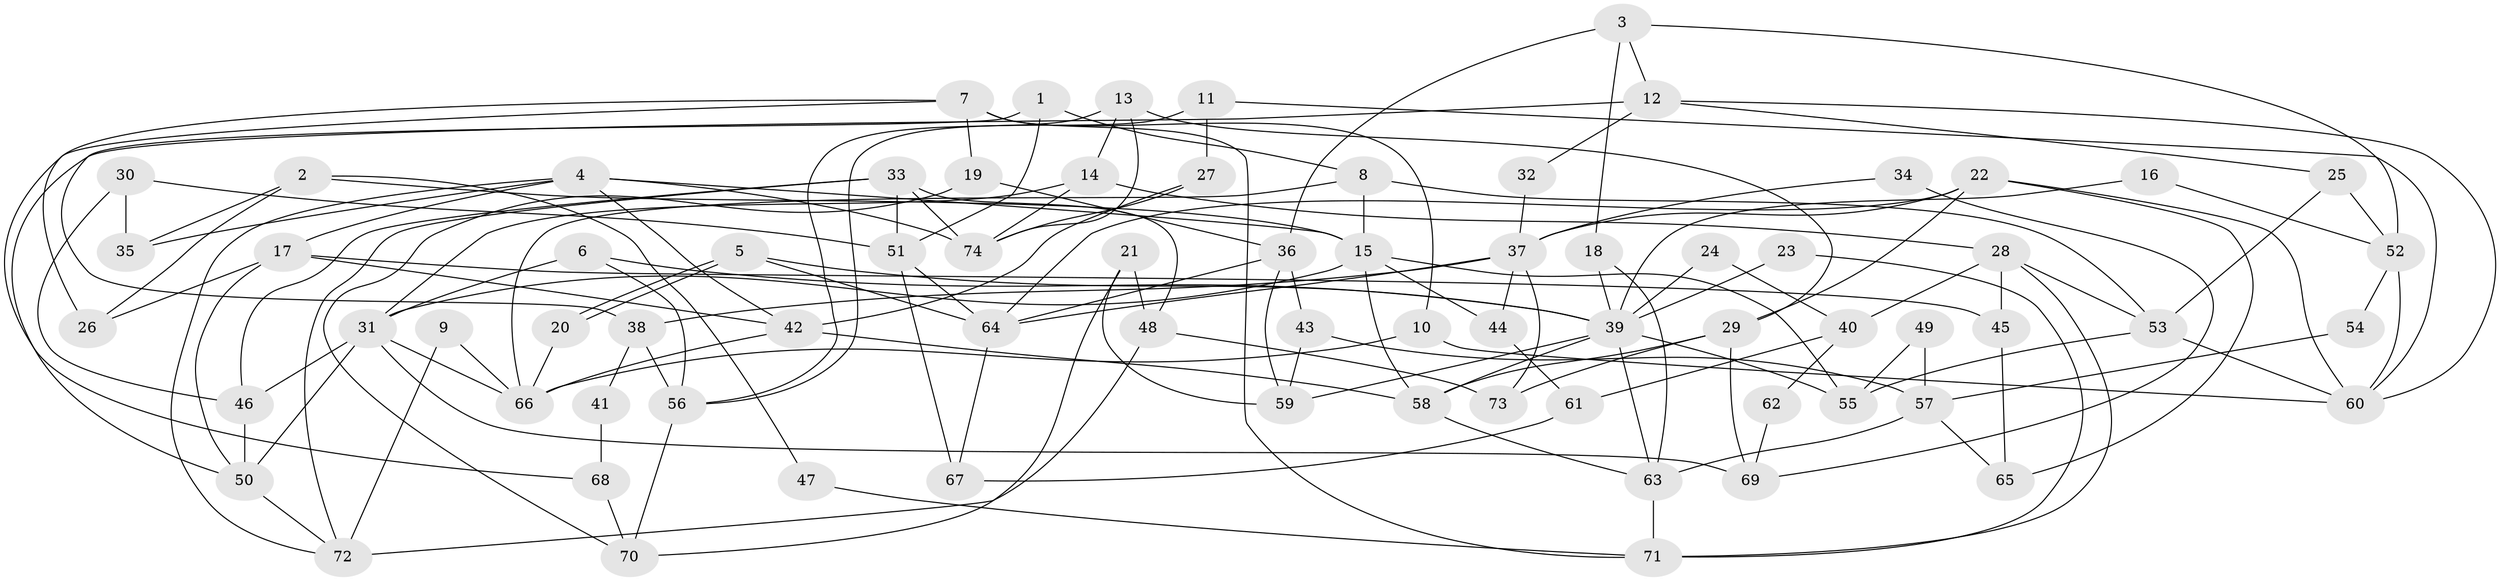 // Generated by graph-tools (version 1.1) at 2025/35/03/09/25 02:35:54]
// undirected, 74 vertices, 148 edges
graph export_dot {
graph [start="1"]
  node [color=gray90,style=filled];
  1;
  2;
  3;
  4;
  5;
  6;
  7;
  8;
  9;
  10;
  11;
  12;
  13;
  14;
  15;
  16;
  17;
  18;
  19;
  20;
  21;
  22;
  23;
  24;
  25;
  26;
  27;
  28;
  29;
  30;
  31;
  32;
  33;
  34;
  35;
  36;
  37;
  38;
  39;
  40;
  41;
  42;
  43;
  44;
  45;
  46;
  47;
  48;
  49;
  50;
  51;
  52;
  53;
  54;
  55;
  56;
  57;
  58;
  59;
  60;
  61;
  62;
  63;
  64;
  65;
  66;
  67;
  68;
  69;
  70;
  71;
  72;
  73;
  74;
  1 -- 8;
  1 -- 51;
  1 -- 38;
  2 -- 26;
  2 -- 15;
  2 -- 35;
  2 -- 47;
  3 -- 12;
  3 -- 52;
  3 -- 18;
  3 -- 36;
  4 -- 15;
  4 -- 42;
  4 -- 17;
  4 -- 35;
  4 -- 72;
  4 -- 74;
  5 -- 20;
  5 -- 20;
  5 -- 64;
  5 -- 39;
  6 -- 39;
  6 -- 31;
  6 -- 56;
  7 -- 71;
  7 -- 19;
  7 -- 10;
  7 -- 26;
  7 -- 68;
  8 -- 15;
  8 -- 53;
  8 -- 66;
  9 -- 66;
  9 -- 72;
  10 -- 66;
  10 -- 60;
  11 -- 27;
  11 -- 56;
  11 -- 60;
  12 -- 50;
  12 -- 60;
  12 -- 25;
  12 -- 32;
  13 -- 74;
  13 -- 29;
  13 -- 14;
  13 -- 56;
  14 -- 31;
  14 -- 28;
  14 -- 74;
  15 -- 31;
  15 -- 55;
  15 -- 44;
  15 -- 58;
  16 -- 39;
  16 -- 52;
  17 -- 42;
  17 -- 26;
  17 -- 45;
  17 -- 50;
  18 -- 39;
  18 -- 63;
  19 -- 36;
  19 -- 70;
  20 -- 66;
  21 -- 48;
  21 -- 59;
  21 -- 70;
  22 -- 64;
  22 -- 60;
  22 -- 29;
  22 -- 37;
  22 -- 65;
  23 -- 39;
  23 -- 71;
  24 -- 39;
  24 -- 40;
  25 -- 53;
  25 -- 52;
  27 -- 74;
  27 -- 42;
  28 -- 45;
  28 -- 40;
  28 -- 53;
  28 -- 71;
  29 -- 58;
  29 -- 69;
  29 -- 73;
  30 -- 35;
  30 -- 46;
  30 -- 51;
  31 -- 50;
  31 -- 46;
  31 -- 66;
  31 -- 69;
  32 -- 37;
  33 -- 74;
  33 -- 72;
  33 -- 46;
  33 -- 48;
  33 -- 51;
  34 -- 69;
  34 -- 37;
  36 -- 64;
  36 -- 43;
  36 -- 59;
  37 -- 38;
  37 -- 44;
  37 -- 64;
  37 -- 73;
  38 -- 56;
  38 -- 41;
  39 -- 63;
  39 -- 55;
  39 -- 58;
  39 -- 59;
  40 -- 61;
  40 -- 62;
  41 -- 68;
  42 -- 66;
  42 -- 58;
  43 -- 59;
  43 -- 57;
  44 -- 61;
  45 -- 65;
  46 -- 50;
  47 -- 71;
  48 -- 73;
  48 -- 72;
  49 -- 55;
  49 -- 57;
  50 -- 72;
  51 -- 64;
  51 -- 67;
  52 -- 60;
  52 -- 54;
  53 -- 60;
  53 -- 55;
  54 -- 57;
  56 -- 70;
  57 -- 63;
  57 -- 65;
  58 -- 63;
  61 -- 67;
  62 -- 69;
  63 -- 71;
  64 -- 67;
  68 -- 70;
}
